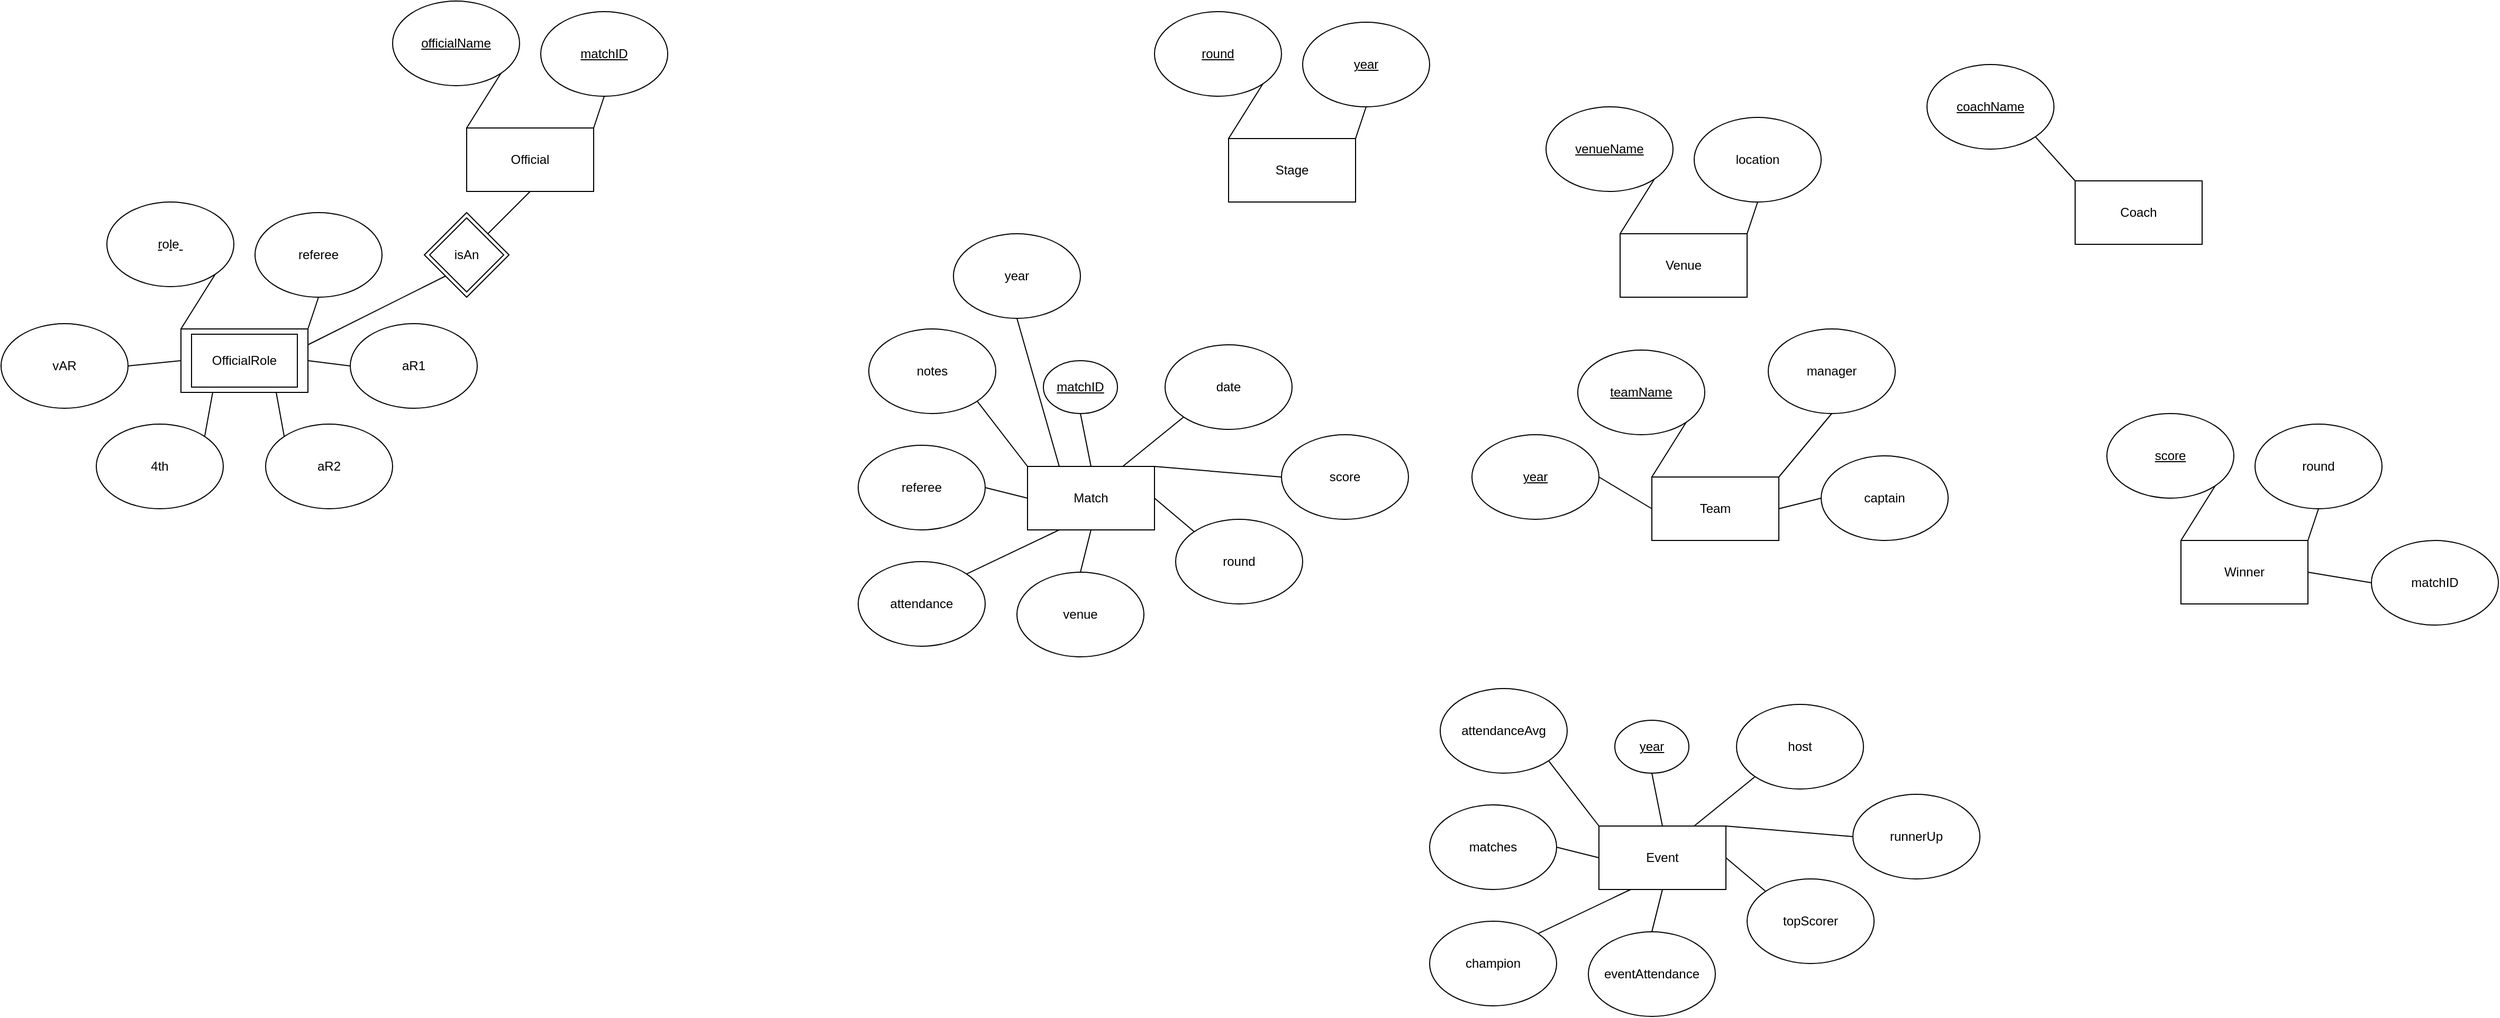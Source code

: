 <mxfile version="22.0.4" type="onedrive">
  <diagram id="R2lEEEUBdFMjLlhIrx00" name="Page-1">
    <mxGraphModel grid="1" page="0" gridSize="10" guides="1" tooltips="1" connect="1" arrows="1" fold="1" pageScale="1" pageWidth="1169" pageHeight="827" background="none" math="0" shadow="0" extFonts="Permanent Marker^https://fonts.googleapis.com/css?family=Permanent+Marker">
      <root>
        <mxCell id="0" />
        <mxCell id="1" parent="0" />
        <mxCell id="NmN2kcjJqzy7AaUxx9Se-1" value="Event" style="rounded=0;whiteSpace=wrap;html=1;" vertex="1" parent="1">
          <mxGeometry x="750" y="80" width="120" height="60" as="geometry" />
        </mxCell>
        <mxCell id="NmN2kcjJqzy7AaUxx9Se-2" value="&lt;u&gt;year&lt;/u&gt;" style="ellipse;whiteSpace=wrap;html=1;" vertex="1" parent="1">
          <mxGeometry x="765" y="-20" width="70" height="50" as="geometry" />
        </mxCell>
        <mxCell id="NmN2kcjJqzy7AaUxx9Se-3" value="" style="endArrow=none;html=1;rounded=0;exitX=0.5;exitY=0;exitDx=0;exitDy=0;entryX=0.5;entryY=1;entryDx=0;entryDy=0;" edge="1" parent="1" source="NmN2kcjJqzy7AaUxx9Se-1" target="NmN2kcjJqzy7AaUxx9Se-2">
          <mxGeometry width="50" height="50" relative="1" as="geometry">
            <mxPoint x="920" y="170" as="sourcePoint" />
            <mxPoint x="970" y="120" as="targetPoint" />
          </mxGeometry>
        </mxCell>
        <mxCell id="NmN2kcjJqzy7AaUxx9Se-4" value="topScorer" style="ellipse;whiteSpace=wrap;html=1;" vertex="1" parent="1">
          <mxGeometry x="890" y="130" width="120" height="80" as="geometry" />
        </mxCell>
        <mxCell id="NmN2kcjJqzy7AaUxx9Se-5" value="runnerUp" style="ellipse;whiteSpace=wrap;html=1;" vertex="1" parent="1">
          <mxGeometry x="990" y="50" width="120" height="80" as="geometry" />
        </mxCell>
        <mxCell id="NmN2kcjJqzy7AaUxx9Se-6" value="champion" style="ellipse;whiteSpace=wrap;html=1;" vertex="1" parent="1">
          <mxGeometry x="590" y="170" width="120" height="80" as="geometry" />
        </mxCell>
        <mxCell id="NmN2kcjJqzy7AaUxx9Se-7" value="matches" style="ellipse;whiteSpace=wrap;html=1;" vertex="1" parent="1">
          <mxGeometry x="590" y="60" width="120" height="80" as="geometry" />
        </mxCell>
        <mxCell id="NmN2kcjJqzy7AaUxx9Se-8" value="attendanceAvg" style="ellipse;whiteSpace=wrap;html=1;" vertex="1" parent="1">
          <mxGeometry x="600" y="-50" width="120" height="80" as="geometry" />
        </mxCell>
        <mxCell id="NmN2kcjJqzy7AaUxx9Se-9" value="eventAttendance" style="ellipse;whiteSpace=wrap;html=1;" vertex="1" parent="1">
          <mxGeometry x="740" y="180" width="120" height="80" as="geometry" />
        </mxCell>
        <mxCell id="NmN2kcjJqzy7AaUxx9Se-10" value="host" style="ellipse;whiteSpace=wrap;html=1;" vertex="1" parent="1">
          <mxGeometry x="880" y="-35" width="120" height="80" as="geometry" />
        </mxCell>
        <mxCell id="NmN2kcjJqzy7AaUxx9Se-11" value="" style="endArrow=none;html=1;rounded=0;entryX=0.75;entryY=0;entryDx=0;entryDy=0;exitX=0;exitY=1;exitDx=0;exitDy=0;" edge="1" parent="1" source="NmN2kcjJqzy7AaUxx9Se-10" target="NmN2kcjJqzy7AaUxx9Se-1">
          <mxGeometry width="50" height="50" relative="1" as="geometry">
            <mxPoint x="920" y="170" as="sourcePoint" />
            <mxPoint x="970" y="120" as="targetPoint" />
          </mxGeometry>
        </mxCell>
        <mxCell id="NmN2kcjJqzy7AaUxx9Se-12" value="" style="endArrow=none;html=1;rounded=0;exitX=1;exitY=0;exitDx=0;exitDy=0;entryX=0;entryY=0.5;entryDx=0;entryDy=0;" edge="1" parent="1" source="NmN2kcjJqzy7AaUxx9Se-1" target="NmN2kcjJqzy7AaUxx9Se-5">
          <mxGeometry width="50" height="50" relative="1" as="geometry">
            <mxPoint x="920" y="170" as="sourcePoint" />
            <mxPoint x="970" y="120" as="targetPoint" />
          </mxGeometry>
        </mxCell>
        <mxCell id="NmN2kcjJqzy7AaUxx9Se-13" value="" style="endArrow=none;html=1;rounded=0;entryX=1;entryY=0.5;entryDx=0;entryDy=0;exitX=0;exitY=0;exitDx=0;exitDy=0;" edge="1" parent="1" source="NmN2kcjJqzy7AaUxx9Se-4" target="NmN2kcjJqzy7AaUxx9Se-1">
          <mxGeometry width="50" height="50" relative="1" as="geometry">
            <mxPoint x="920" y="170" as="sourcePoint" />
            <mxPoint x="970" y="120" as="targetPoint" />
          </mxGeometry>
        </mxCell>
        <mxCell id="NmN2kcjJqzy7AaUxx9Se-14" value="" style="endArrow=none;html=1;rounded=0;entryX=0.5;entryY=1;entryDx=0;entryDy=0;exitX=0.5;exitY=0;exitDx=0;exitDy=0;" edge="1" parent="1" source="NmN2kcjJqzy7AaUxx9Se-9" target="NmN2kcjJqzy7AaUxx9Se-1">
          <mxGeometry width="50" height="50" relative="1" as="geometry">
            <mxPoint x="920" y="170" as="sourcePoint" />
            <mxPoint x="970" y="120" as="targetPoint" />
          </mxGeometry>
        </mxCell>
        <mxCell id="NmN2kcjJqzy7AaUxx9Se-15" value="" style="endArrow=none;html=1;rounded=0;entryX=0.25;entryY=1;entryDx=0;entryDy=0;exitX=1;exitY=0;exitDx=0;exitDy=0;" edge="1" parent="1" source="NmN2kcjJqzy7AaUxx9Se-6" target="NmN2kcjJqzy7AaUxx9Se-1">
          <mxGeometry width="50" height="50" relative="1" as="geometry">
            <mxPoint x="920" y="170" as="sourcePoint" />
            <mxPoint x="970" y="120" as="targetPoint" />
          </mxGeometry>
        </mxCell>
        <mxCell id="NmN2kcjJqzy7AaUxx9Se-16" value="" style="endArrow=none;html=1;rounded=0;entryX=0;entryY=0.5;entryDx=0;entryDy=0;exitX=1;exitY=0.5;exitDx=0;exitDy=0;" edge="1" parent="1" source="NmN2kcjJqzy7AaUxx9Se-7" target="NmN2kcjJqzy7AaUxx9Se-1">
          <mxGeometry width="50" height="50" relative="1" as="geometry">
            <mxPoint x="920" y="170" as="sourcePoint" />
            <mxPoint x="970" y="120" as="targetPoint" />
          </mxGeometry>
        </mxCell>
        <mxCell id="NmN2kcjJqzy7AaUxx9Se-17" value="" style="endArrow=none;html=1;rounded=0;entryX=0;entryY=0;entryDx=0;entryDy=0;exitX=1;exitY=1;exitDx=0;exitDy=0;" edge="1" parent="1" source="NmN2kcjJqzy7AaUxx9Se-8" target="NmN2kcjJqzy7AaUxx9Se-1">
          <mxGeometry width="50" height="50" relative="1" as="geometry">
            <mxPoint x="920" y="170" as="sourcePoint" />
            <mxPoint x="970" y="120" as="targetPoint" />
          </mxGeometry>
        </mxCell>
        <mxCell id="NmN2kcjJqzy7AaUxx9Se-18" value="Match" style="rounded=0;whiteSpace=wrap;html=1;" vertex="1" parent="1">
          <mxGeometry x="210" y="-260" width="120" height="60" as="geometry" />
        </mxCell>
        <mxCell id="NmN2kcjJqzy7AaUxx9Se-19" value="&lt;u&gt;matchID&lt;/u&gt;" style="ellipse;whiteSpace=wrap;html=1;" vertex="1" parent="1">
          <mxGeometry x="225" y="-360" width="70" height="50" as="geometry" />
        </mxCell>
        <mxCell id="NmN2kcjJqzy7AaUxx9Se-20" value="" style="endArrow=none;html=1;rounded=0;exitX=0.5;exitY=0;exitDx=0;exitDy=0;entryX=0.5;entryY=1;entryDx=0;entryDy=0;" edge="1" parent="1" source="NmN2kcjJqzy7AaUxx9Se-18" target="NmN2kcjJqzy7AaUxx9Se-19">
          <mxGeometry width="50" height="50" relative="1" as="geometry">
            <mxPoint x="380" y="-170" as="sourcePoint" />
            <mxPoint x="430" y="-220" as="targetPoint" />
          </mxGeometry>
        </mxCell>
        <mxCell id="NmN2kcjJqzy7AaUxx9Se-21" value="round" style="ellipse;whiteSpace=wrap;html=1;" vertex="1" parent="1">
          <mxGeometry x="350" y="-210" width="120" height="80" as="geometry" />
        </mxCell>
        <mxCell id="NmN2kcjJqzy7AaUxx9Se-22" value="score" style="ellipse;whiteSpace=wrap;html=1;" vertex="1" parent="1">
          <mxGeometry x="450" y="-290" width="120" height="80" as="geometry" />
        </mxCell>
        <mxCell id="NmN2kcjJqzy7AaUxx9Se-23" value="attendance" style="ellipse;whiteSpace=wrap;html=1;" vertex="1" parent="1">
          <mxGeometry x="50" y="-170" width="120" height="80" as="geometry" />
        </mxCell>
        <mxCell id="NmN2kcjJqzy7AaUxx9Se-24" value="referee" style="ellipse;whiteSpace=wrap;html=1;" vertex="1" parent="1">
          <mxGeometry x="50" y="-280" width="120" height="80" as="geometry" />
        </mxCell>
        <mxCell id="NmN2kcjJqzy7AaUxx9Se-25" value="notes" style="ellipse;whiteSpace=wrap;html=1;" vertex="1" parent="1">
          <mxGeometry x="60" y="-390" width="120" height="80" as="geometry" />
        </mxCell>
        <mxCell id="NmN2kcjJqzy7AaUxx9Se-26" value="venue" style="ellipse;whiteSpace=wrap;html=1;" vertex="1" parent="1">
          <mxGeometry x="200" y="-160" width="120" height="80" as="geometry" />
        </mxCell>
        <mxCell id="NmN2kcjJqzy7AaUxx9Se-27" value="date" style="ellipse;whiteSpace=wrap;html=1;" vertex="1" parent="1">
          <mxGeometry x="340" y="-375" width="120" height="80" as="geometry" />
        </mxCell>
        <mxCell id="NmN2kcjJqzy7AaUxx9Se-28" value="" style="endArrow=none;html=1;rounded=0;entryX=0.75;entryY=0;entryDx=0;entryDy=0;exitX=0;exitY=1;exitDx=0;exitDy=0;" edge="1" parent="1" source="NmN2kcjJqzy7AaUxx9Se-27" target="NmN2kcjJqzy7AaUxx9Se-18">
          <mxGeometry width="50" height="50" relative="1" as="geometry">
            <mxPoint x="380" y="-170" as="sourcePoint" />
            <mxPoint x="430" y="-220" as="targetPoint" />
          </mxGeometry>
        </mxCell>
        <mxCell id="NmN2kcjJqzy7AaUxx9Se-29" value="" style="endArrow=none;html=1;rounded=0;exitX=1;exitY=0;exitDx=0;exitDy=0;entryX=0;entryY=0.5;entryDx=0;entryDy=0;" edge="1" parent="1" source="NmN2kcjJqzy7AaUxx9Se-18" target="NmN2kcjJqzy7AaUxx9Se-22">
          <mxGeometry width="50" height="50" relative="1" as="geometry">
            <mxPoint x="380" y="-170" as="sourcePoint" />
            <mxPoint x="430" y="-220" as="targetPoint" />
          </mxGeometry>
        </mxCell>
        <mxCell id="NmN2kcjJqzy7AaUxx9Se-30" value="" style="endArrow=none;html=1;rounded=0;entryX=1;entryY=0.5;entryDx=0;entryDy=0;exitX=0;exitY=0;exitDx=0;exitDy=0;" edge="1" parent="1" source="NmN2kcjJqzy7AaUxx9Se-21" target="NmN2kcjJqzy7AaUxx9Se-18">
          <mxGeometry width="50" height="50" relative="1" as="geometry">
            <mxPoint x="380" y="-170" as="sourcePoint" />
            <mxPoint x="430" y="-220" as="targetPoint" />
          </mxGeometry>
        </mxCell>
        <mxCell id="NmN2kcjJqzy7AaUxx9Se-31" value="" style="endArrow=none;html=1;rounded=0;entryX=0.5;entryY=1;entryDx=0;entryDy=0;exitX=0.5;exitY=0;exitDx=0;exitDy=0;" edge="1" parent="1" source="NmN2kcjJqzy7AaUxx9Se-26" target="NmN2kcjJqzy7AaUxx9Se-18">
          <mxGeometry width="50" height="50" relative="1" as="geometry">
            <mxPoint x="380" y="-170" as="sourcePoint" />
            <mxPoint x="430" y="-220" as="targetPoint" />
          </mxGeometry>
        </mxCell>
        <mxCell id="NmN2kcjJqzy7AaUxx9Se-32" value="" style="endArrow=none;html=1;rounded=0;entryX=0.25;entryY=1;entryDx=0;entryDy=0;exitX=1;exitY=0;exitDx=0;exitDy=0;" edge="1" parent="1" source="NmN2kcjJqzy7AaUxx9Se-23" target="NmN2kcjJqzy7AaUxx9Se-18">
          <mxGeometry width="50" height="50" relative="1" as="geometry">
            <mxPoint x="380" y="-170" as="sourcePoint" />
            <mxPoint x="430" y="-220" as="targetPoint" />
          </mxGeometry>
        </mxCell>
        <mxCell id="NmN2kcjJqzy7AaUxx9Se-33" value="" style="endArrow=none;html=1;rounded=0;entryX=0;entryY=0.5;entryDx=0;entryDy=0;exitX=1;exitY=0.5;exitDx=0;exitDy=0;" edge="1" parent="1" source="NmN2kcjJqzy7AaUxx9Se-24" target="NmN2kcjJqzy7AaUxx9Se-18">
          <mxGeometry width="50" height="50" relative="1" as="geometry">
            <mxPoint x="380" y="-170" as="sourcePoint" />
            <mxPoint x="430" y="-220" as="targetPoint" />
          </mxGeometry>
        </mxCell>
        <mxCell id="NmN2kcjJqzy7AaUxx9Se-34" value="" style="endArrow=none;html=1;rounded=0;entryX=0;entryY=0;entryDx=0;entryDy=0;exitX=1;exitY=1;exitDx=0;exitDy=0;" edge="1" parent="1" source="NmN2kcjJqzy7AaUxx9Se-25" target="NmN2kcjJqzy7AaUxx9Se-18">
          <mxGeometry width="50" height="50" relative="1" as="geometry">
            <mxPoint x="380" y="-170" as="sourcePoint" />
            <mxPoint x="430" y="-220" as="targetPoint" />
          </mxGeometry>
        </mxCell>
        <mxCell id="NmN2kcjJqzy7AaUxx9Se-35" value="year" style="ellipse;whiteSpace=wrap;html=1;" vertex="1" parent="1">
          <mxGeometry x="140" y="-480" width="120" height="80" as="geometry" />
        </mxCell>
        <mxCell id="NmN2kcjJqzy7AaUxx9Se-36" value="" style="endArrow=none;html=1;rounded=0;exitX=0.25;exitY=0;exitDx=0;exitDy=0;entryX=0.5;entryY=1;entryDx=0;entryDy=0;" edge="1" parent="1" source="NmN2kcjJqzy7AaUxx9Se-18" target="NmN2kcjJqzy7AaUxx9Se-35">
          <mxGeometry width="50" height="50" relative="1" as="geometry">
            <mxPoint x="460" y="-230" as="sourcePoint" />
            <mxPoint x="510" y="-280" as="targetPoint" />
          </mxGeometry>
        </mxCell>
        <mxCell id="NmN2kcjJqzy7AaUxx9Se-37" value="Venue" style="rounded=0;whiteSpace=wrap;html=1;" vertex="1" parent="1">
          <mxGeometry x="770" y="-480" width="120" height="60" as="geometry" />
        </mxCell>
        <mxCell id="NmN2kcjJqzy7AaUxx9Se-38" value="&lt;u&gt;venueName&lt;/u&gt;" style="ellipse;whiteSpace=wrap;html=1;" vertex="1" parent="1">
          <mxGeometry x="700" y="-600" width="120" height="80" as="geometry" />
        </mxCell>
        <mxCell id="NmN2kcjJqzy7AaUxx9Se-39" value="location" style="ellipse;whiteSpace=wrap;html=1;" vertex="1" parent="1">
          <mxGeometry x="840" y="-590" width="120" height="80" as="geometry" />
        </mxCell>
        <mxCell id="NmN2kcjJqzy7AaUxx9Se-40" value="" style="endArrow=none;html=1;rounded=0;entryX=0;entryY=0;entryDx=0;entryDy=0;exitX=1;exitY=1;exitDx=0;exitDy=0;" edge="1" parent="1" source="NmN2kcjJqzy7AaUxx9Se-38" target="NmN2kcjJqzy7AaUxx9Se-37">
          <mxGeometry width="50" height="50" relative="1" as="geometry">
            <mxPoint x="460" y="-230" as="sourcePoint" />
            <mxPoint x="510" y="-280" as="targetPoint" />
          </mxGeometry>
        </mxCell>
        <mxCell id="NmN2kcjJqzy7AaUxx9Se-41" value="" style="endArrow=none;html=1;rounded=0;entryX=1;entryY=0;entryDx=0;entryDy=0;exitX=0.5;exitY=1;exitDx=0;exitDy=0;" edge="1" parent="1" source="NmN2kcjJqzy7AaUxx9Se-39" target="NmN2kcjJqzy7AaUxx9Se-37">
          <mxGeometry width="50" height="50" relative="1" as="geometry">
            <mxPoint x="460" y="-230" as="sourcePoint" />
            <mxPoint x="510" y="-280" as="targetPoint" />
          </mxGeometry>
        </mxCell>
        <mxCell id="NmN2kcjJqzy7AaUxx9Se-42" value="Team" style="rounded=0;whiteSpace=wrap;html=1;" vertex="1" parent="1">
          <mxGeometry x="800" y="-250" width="120" height="60" as="geometry" />
        </mxCell>
        <mxCell id="NmN2kcjJqzy7AaUxx9Se-43" value="&lt;u&gt;teamName&lt;/u&gt;" style="ellipse;whiteSpace=wrap;html=1;" vertex="1" parent="1">
          <mxGeometry x="730" y="-370" width="120" height="80" as="geometry" />
        </mxCell>
        <mxCell id="NmN2kcjJqzy7AaUxx9Se-44" value="manager" style="ellipse;whiteSpace=wrap;html=1;" vertex="1" parent="1">
          <mxGeometry x="910" y="-390" width="120" height="80" as="geometry" />
        </mxCell>
        <mxCell id="NmN2kcjJqzy7AaUxx9Se-45" value="" style="endArrow=none;html=1;rounded=0;entryX=0;entryY=0;entryDx=0;entryDy=0;exitX=1;exitY=1;exitDx=0;exitDy=0;" edge="1" parent="1" source="NmN2kcjJqzy7AaUxx9Se-43" target="NmN2kcjJqzy7AaUxx9Se-42">
          <mxGeometry width="50" height="50" relative="1" as="geometry">
            <mxPoint x="490" as="sourcePoint" />
            <mxPoint x="540" y="-50" as="targetPoint" />
          </mxGeometry>
        </mxCell>
        <mxCell id="NmN2kcjJqzy7AaUxx9Se-46" value="" style="endArrow=none;html=1;rounded=0;entryX=1;entryY=0;entryDx=0;entryDy=0;exitX=0.5;exitY=1;exitDx=0;exitDy=0;" edge="1" parent="1" source="NmN2kcjJqzy7AaUxx9Se-44" target="NmN2kcjJqzy7AaUxx9Se-42">
          <mxGeometry width="50" height="50" relative="1" as="geometry">
            <mxPoint x="490" as="sourcePoint" />
            <mxPoint x="540" y="-50" as="targetPoint" />
          </mxGeometry>
        </mxCell>
        <mxCell id="NmN2kcjJqzy7AaUxx9Se-47" value="&lt;u&gt;year&lt;/u&gt;" style="ellipse;whiteSpace=wrap;html=1;" vertex="1" parent="1">
          <mxGeometry x="630" y="-290" width="120" height="80" as="geometry" />
        </mxCell>
        <mxCell id="NmN2kcjJqzy7AaUxx9Se-48" value="captain" style="ellipse;whiteSpace=wrap;html=1;" vertex="1" parent="1">
          <mxGeometry x="960" y="-270" width="120" height="80" as="geometry" />
        </mxCell>
        <mxCell id="NmN2kcjJqzy7AaUxx9Se-49" value="" style="endArrow=none;html=1;rounded=0;entryX=1;entryY=0.5;entryDx=0;entryDy=0;exitX=0;exitY=0.5;exitDx=0;exitDy=0;" edge="1" parent="1" source="NmN2kcjJqzy7AaUxx9Se-42" target="NmN2kcjJqzy7AaUxx9Se-47">
          <mxGeometry width="50" height="50" relative="1" as="geometry">
            <mxPoint x="460" y="-230" as="sourcePoint" />
            <mxPoint x="510" y="-280" as="targetPoint" />
          </mxGeometry>
        </mxCell>
        <mxCell id="NmN2kcjJqzy7AaUxx9Se-50" value="" style="endArrow=none;html=1;rounded=0;exitX=1;exitY=0.5;exitDx=0;exitDy=0;entryX=0;entryY=0.5;entryDx=0;entryDy=0;" edge="1" parent="1" source="NmN2kcjJqzy7AaUxx9Se-42" target="NmN2kcjJqzy7AaUxx9Se-48">
          <mxGeometry width="50" height="50" relative="1" as="geometry">
            <mxPoint x="460" y="-230" as="sourcePoint" />
            <mxPoint x="510" y="-280" as="targetPoint" />
          </mxGeometry>
        </mxCell>
        <mxCell id="NmN2kcjJqzy7AaUxx9Se-51" value="Coach" style="rounded=0;whiteSpace=wrap;html=1;" vertex="1" parent="1">
          <mxGeometry x="1200" y="-530" width="120" height="60" as="geometry" />
        </mxCell>
        <mxCell id="NmN2kcjJqzy7AaUxx9Se-52" value="&lt;u&gt;coachName&lt;/u&gt;" style="ellipse;whiteSpace=wrap;html=1;" vertex="1" parent="1">
          <mxGeometry x="1060" y="-640" width="120" height="80" as="geometry" />
        </mxCell>
        <mxCell id="NmN2kcjJqzy7AaUxx9Se-54" value="" style="endArrow=none;html=1;rounded=0;entryX=0;entryY=0;entryDx=0;entryDy=0;exitX=1;exitY=1;exitDx=0;exitDy=0;" edge="1" parent="1" source="NmN2kcjJqzy7AaUxx9Se-52" target="NmN2kcjJqzy7AaUxx9Se-51">
          <mxGeometry width="50" height="50" relative="1" as="geometry">
            <mxPoint x="890" y="-280" as="sourcePoint" />
            <mxPoint x="940" y="-330" as="targetPoint" />
          </mxGeometry>
        </mxCell>
        <mxCell id="NmN2kcjJqzy7AaUxx9Se-56" value="Stage" style="rounded=0;whiteSpace=wrap;html=1;" vertex="1" parent="1">
          <mxGeometry x="400" y="-570" width="120" height="60" as="geometry" />
        </mxCell>
        <mxCell id="NmN2kcjJqzy7AaUxx9Se-57" value="&lt;u&gt;round&lt;/u&gt;" style="ellipse;whiteSpace=wrap;html=1;" vertex="1" parent="1">
          <mxGeometry x="330" y="-690" width="120" height="80" as="geometry" />
        </mxCell>
        <mxCell id="NmN2kcjJqzy7AaUxx9Se-58" value="&lt;u&gt;year&lt;/u&gt;" style="ellipse;whiteSpace=wrap;html=1;" vertex="1" parent="1">
          <mxGeometry x="470" y="-680" width="120" height="80" as="geometry" />
        </mxCell>
        <mxCell id="NmN2kcjJqzy7AaUxx9Se-59" value="" style="endArrow=none;html=1;rounded=0;entryX=0;entryY=0;entryDx=0;entryDy=0;exitX=1;exitY=1;exitDx=0;exitDy=0;" edge="1" parent="1" source="NmN2kcjJqzy7AaUxx9Se-57" target="NmN2kcjJqzy7AaUxx9Se-56">
          <mxGeometry width="50" height="50" relative="1" as="geometry">
            <mxPoint x="90" y="-320" as="sourcePoint" />
            <mxPoint x="140" y="-370" as="targetPoint" />
          </mxGeometry>
        </mxCell>
        <mxCell id="NmN2kcjJqzy7AaUxx9Se-60" value="" style="endArrow=none;html=1;rounded=0;entryX=1;entryY=0;entryDx=0;entryDy=0;exitX=0.5;exitY=1;exitDx=0;exitDy=0;" edge="1" parent="1" source="NmN2kcjJqzy7AaUxx9Se-58" target="NmN2kcjJqzy7AaUxx9Se-56">
          <mxGeometry width="50" height="50" relative="1" as="geometry">
            <mxPoint x="90" y="-320" as="sourcePoint" />
            <mxPoint x="140" y="-370" as="targetPoint" />
          </mxGeometry>
        </mxCell>
        <mxCell id="NmN2kcjJqzy7AaUxx9Se-61" value="Winner" style="rounded=0;whiteSpace=wrap;html=1;" vertex="1" parent="1">
          <mxGeometry x="1300" y="-190" width="120" height="60" as="geometry" />
        </mxCell>
        <mxCell id="NmN2kcjJqzy7AaUxx9Se-62" value="&lt;u&gt;score&lt;/u&gt;" style="ellipse;whiteSpace=wrap;html=1;" vertex="1" parent="1">
          <mxGeometry x="1230" y="-310" width="120" height="80" as="geometry" />
        </mxCell>
        <mxCell id="NmN2kcjJqzy7AaUxx9Se-63" value="round" style="ellipse;whiteSpace=wrap;html=1;" vertex="1" parent="1">
          <mxGeometry x="1370" y="-300" width="120" height="80" as="geometry" />
        </mxCell>
        <mxCell id="NmN2kcjJqzy7AaUxx9Se-64" value="" style="endArrow=none;html=1;rounded=0;entryX=0;entryY=0;entryDx=0;entryDy=0;exitX=1;exitY=1;exitDx=0;exitDy=0;" edge="1" parent="1" source="NmN2kcjJqzy7AaUxx9Se-62" target="NmN2kcjJqzy7AaUxx9Se-61">
          <mxGeometry width="50" height="50" relative="1" as="geometry">
            <mxPoint x="990" y="60" as="sourcePoint" />
            <mxPoint x="1040" y="10" as="targetPoint" />
          </mxGeometry>
        </mxCell>
        <mxCell id="NmN2kcjJqzy7AaUxx9Se-65" value="" style="endArrow=none;html=1;rounded=0;entryX=1;entryY=0;entryDx=0;entryDy=0;exitX=0.5;exitY=1;exitDx=0;exitDy=0;" edge="1" parent="1" source="NmN2kcjJqzy7AaUxx9Se-63" target="NmN2kcjJqzy7AaUxx9Se-61">
          <mxGeometry width="50" height="50" relative="1" as="geometry">
            <mxPoint x="990" y="60" as="sourcePoint" />
            <mxPoint x="1040" y="10" as="targetPoint" />
          </mxGeometry>
        </mxCell>
        <mxCell id="NmN2kcjJqzy7AaUxx9Se-66" value="matchID" style="ellipse;whiteSpace=wrap;html=1;" vertex="1" parent="1">
          <mxGeometry x="1480" y="-190" width="120" height="80" as="geometry" />
        </mxCell>
        <mxCell id="NmN2kcjJqzy7AaUxx9Se-67" value="" style="endArrow=none;html=1;rounded=0;entryX=0;entryY=0.5;entryDx=0;entryDy=0;exitX=1;exitY=0.5;exitDx=0;exitDy=0;" edge="1" parent="1" source="NmN2kcjJqzy7AaUxx9Se-61" target="NmN2kcjJqzy7AaUxx9Se-66">
          <mxGeometry width="50" height="50" relative="1" as="geometry">
            <mxPoint x="920" y="-340" as="sourcePoint" />
            <mxPoint x="970" y="-390" as="targetPoint" />
          </mxGeometry>
        </mxCell>
        <mxCell id="NmN2kcjJqzy7AaUxx9Se-68" value="Official" style="rounded=0;whiteSpace=wrap;html=1;" vertex="1" parent="1">
          <mxGeometry x="-320" y="-580" width="120" height="60" as="geometry" />
        </mxCell>
        <mxCell id="NmN2kcjJqzy7AaUxx9Se-69" value="&lt;u&gt;officialName&lt;/u&gt;" style="ellipse;whiteSpace=wrap;html=1;" vertex="1" parent="1">
          <mxGeometry x="-390" y="-700" width="120" height="80" as="geometry" />
        </mxCell>
        <mxCell id="NmN2kcjJqzy7AaUxx9Se-70" value="&lt;u&gt;matchID&lt;/u&gt;" style="ellipse;whiteSpace=wrap;html=1;" vertex="1" parent="1">
          <mxGeometry x="-250" y="-690" width="120" height="80" as="geometry" />
        </mxCell>
        <mxCell id="NmN2kcjJqzy7AaUxx9Se-71" value="" style="endArrow=none;html=1;rounded=0;entryX=0;entryY=0;entryDx=0;entryDy=0;exitX=1;exitY=1;exitDx=0;exitDy=0;" edge="1" parent="1" source="NmN2kcjJqzy7AaUxx9Se-69" target="NmN2kcjJqzy7AaUxx9Se-68">
          <mxGeometry width="50" height="50" relative="1" as="geometry">
            <mxPoint x="-630" y="-330" as="sourcePoint" />
            <mxPoint x="-580" y="-380" as="targetPoint" />
          </mxGeometry>
        </mxCell>
        <mxCell id="NmN2kcjJqzy7AaUxx9Se-72" value="" style="endArrow=none;html=1;rounded=0;entryX=1;entryY=0;entryDx=0;entryDy=0;exitX=0.5;exitY=1;exitDx=0;exitDy=0;" edge="1" parent="1" source="NmN2kcjJqzy7AaUxx9Se-70" target="NmN2kcjJqzy7AaUxx9Se-68">
          <mxGeometry width="50" height="50" relative="1" as="geometry">
            <mxPoint x="-630" y="-330" as="sourcePoint" />
            <mxPoint x="-580" y="-380" as="targetPoint" />
          </mxGeometry>
        </mxCell>
        <mxCell id="NmN2kcjJqzy7AaUxx9Se-74" value="&lt;u&gt;r&lt;/u&gt;o&lt;u&gt;l&lt;/u&gt;e&lt;u&gt;&amp;nbsp;&lt;/u&gt;" style="ellipse;whiteSpace=wrap;html=1;fontStyle=0;" vertex="1" parent="1">
          <mxGeometry x="-660" y="-510" width="120" height="80" as="geometry" />
        </mxCell>
        <mxCell id="NmN2kcjJqzy7AaUxx9Se-75" value="referee" style="ellipse;whiteSpace=wrap;html=1;" vertex="1" parent="1">
          <mxGeometry x="-520" y="-500" width="120" height="80" as="geometry" />
        </mxCell>
        <mxCell id="NmN2kcjJqzy7AaUxx9Se-76" value="" style="endArrow=none;html=1;rounded=0;entryX=0;entryY=0;entryDx=0;entryDy=0;exitX=1;exitY=1;exitDx=0;exitDy=0;" edge="1" parent="1" source="NmN2kcjJqzy7AaUxx9Se-74" target="NmN2kcjJqzy7AaUxx9Se-73">
          <mxGeometry width="50" height="50" relative="1" as="geometry">
            <mxPoint x="-900" y="-140" as="sourcePoint" />
            <mxPoint x="-850" y="-190" as="targetPoint" />
          </mxGeometry>
        </mxCell>
        <mxCell id="NmN2kcjJqzy7AaUxx9Se-77" value="" style="endArrow=none;html=1;rounded=0;entryX=1;entryY=0;entryDx=0;entryDy=0;exitX=0.5;exitY=1;exitDx=0;exitDy=0;" edge="1" parent="1" source="NmN2kcjJqzy7AaUxx9Se-75" target="NmN2kcjJqzy7AaUxx9Se-73">
          <mxGeometry width="50" height="50" relative="1" as="geometry">
            <mxPoint x="-900" y="-140" as="sourcePoint" />
            <mxPoint x="-850" y="-190" as="targetPoint" />
          </mxGeometry>
        </mxCell>
        <mxCell id="NmN2kcjJqzy7AaUxx9Se-79" value="aR1" style="ellipse;whiteSpace=wrap;html=1;" vertex="1" parent="1">
          <mxGeometry x="-430" y="-395" width="120" height="80" as="geometry" />
        </mxCell>
        <mxCell id="NmN2kcjJqzy7AaUxx9Se-80" value="aR2" style="ellipse;whiteSpace=wrap;html=1;" vertex="1" parent="1">
          <mxGeometry x="-510" y="-300" width="120" height="80" as="geometry" />
        </mxCell>
        <mxCell id="NmN2kcjJqzy7AaUxx9Se-81" value="4th" style="ellipse;whiteSpace=wrap;html=1;" vertex="1" parent="1">
          <mxGeometry x="-670" y="-300" width="120" height="80" as="geometry" />
        </mxCell>
        <mxCell id="NmN2kcjJqzy7AaUxx9Se-82" value="vAR" style="ellipse;whiteSpace=wrap;html=1;" vertex="1" parent="1">
          <mxGeometry x="-760" y="-395" width="120" height="80" as="geometry" />
        </mxCell>
        <mxCell id="NmN2kcjJqzy7AaUxx9Se-83" value="" style="endArrow=none;html=1;rounded=0;exitX=1;exitY=0.5;exitDx=0;exitDy=0;entryX=0;entryY=0.5;entryDx=0;entryDy=0;" edge="1" parent="1" source="NmN2kcjJqzy7AaUxx9Se-73" target="NmN2kcjJqzy7AaUxx9Se-79">
          <mxGeometry width="50" height="50" relative="1" as="geometry">
            <mxPoint x="-210" y="-410" as="sourcePoint" />
            <mxPoint x="-120" y="-460" as="targetPoint" />
          </mxGeometry>
        </mxCell>
        <mxCell id="NmN2kcjJqzy7AaUxx9Se-84" value="" style="endArrow=none;html=1;rounded=0;exitX=0.75;exitY=1;exitDx=0;exitDy=0;entryX=0;entryY=0;entryDx=0;entryDy=0;" edge="1" parent="1" source="NmN2kcjJqzy7AaUxx9Se-73" target="NmN2kcjJqzy7AaUxx9Se-80">
          <mxGeometry width="50" height="50" relative="1" as="geometry">
            <mxPoint x="-170" y="-410" as="sourcePoint" />
            <mxPoint x="-120" y="-460" as="targetPoint" />
          </mxGeometry>
        </mxCell>
        <mxCell id="NmN2kcjJqzy7AaUxx9Se-85" value="" style="endArrow=none;html=1;rounded=0;exitX=0.25;exitY=1;exitDx=0;exitDy=0;entryX=1;entryY=0;entryDx=0;entryDy=0;" edge="1" parent="1" source="NmN2kcjJqzy7AaUxx9Se-73" target="NmN2kcjJqzy7AaUxx9Se-81">
          <mxGeometry width="50" height="50" relative="1" as="geometry">
            <mxPoint x="-170" y="-410" as="sourcePoint" />
            <mxPoint x="-120" y="-460" as="targetPoint" />
          </mxGeometry>
        </mxCell>
        <mxCell id="NmN2kcjJqzy7AaUxx9Se-86" value="" style="endArrow=none;html=1;rounded=0;exitX=0;exitY=0.5;exitDx=0;exitDy=0;entryX=1;entryY=0.5;entryDx=0;entryDy=0;" edge="1" parent="1" source="NmN2kcjJqzy7AaUxx9Se-73" target="NmN2kcjJqzy7AaUxx9Se-82">
          <mxGeometry width="50" height="50" relative="1" as="geometry">
            <mxPoint x="-170" y="-410" as="sourcePoint" />
            <mxPoint x="-120" y="-460" as="targetPoint" />
          </mxGeometry>
        </mxCell>
        <mxCell id="NmN2kcjJqzy7AaUxx9Se-89" value="" style="endArrow=none;html=1;rounded=0;exitX=1;exitY=0.25;exitDx=0;exitDy=0;entryX=0;entryY=1;entryDx=0;entryDy=0;" edge="1" parent="1" source="NmN2kcjJqzy7AaUxx9Se-73" target="NmN2kcjJqzy7AaUxx9Se-87">
          <mxGeometry width="50" height="50" relative="1" as="geometry">
            <mxPoint x="-550" y="-420" as="sourcePoint" />
            <mxPoint x="-500" y="-470" as="targetPoint" />
          </mxGeometry>
        </mxCell>
        <mxCell id="NmN2kcjJqzy7AaUxx9Se-90" value="" style="endArrow=none;html=1;rounded=0;entryX=0.5;entryY=1;entryDx=0;entryDy=0;exitX=1;exitY=0;exitDx=0;exitDy=0;" edge="1" parent="1" source="NmN2kcjJqzy7AaUxx9Se-87" target="NmN2kcjJqzy7AaUxx9Se-68">
          <mxGeometry width="50" height="50" relative="1" as="geometry">
            <mxPoint x="-550" y="-420" as="sourcePoint" />
            <mxPoint x="-500" y="-470" as="targetPoint" />
          </mxGeometry>
        </mxCell>
        <mxCell id="NmN2kcjJqzy7AaUxx9Se-91" value="" style="group" connectable="0" vertex="1" parent="1">
          <mxGeometry x="-360" y="-500" width="80" height="80" as="geometry" />
        </mxCell>
        <mxCell id="NmN2kcjJqzy7AaUxx9Se-87" value="" style="rhombus;whiteSpace=wrap;html=1;" vertex="1" parent="NmN2kcjJqzy7AaUxx9Se-91">
          <mxGeometry width="80" height="80" as="geometry" />
        </mxCell>
        <mxCell id="NmN2kcjJqzy7AaUxx9Se-88" value="isAn" style="rhombus;whiteSpace=wrap;html=1;" vertex="1" parent="NmN2kcjJqzy7AaUxx9Se-91">
          <mxGeometry x="5" y="5" width="70" height="70" as="geometry" />
        </mxCell>
        <mxCell id="NmN2kcjJqzy7AaUxx9Se-92" value="" style="group" connectable="0" vertex="1" parent="1">
          <mxGeometry x="-590" y="-390" width="120" height="60" as="geometry" />
        </mxCell>
        <mxCell id="NmN2kcjJqzy7AaUxx9Se-73" value="" style="rounded=0;whiteSpace=wrap;html=1;movable=1;resizable=1;rotatable=1;deletable=1;editable=1;locked=0;connectable=1;" vertex="1" parent="NmN2kcjJqzy7AaUxx9Se-92">
          <mxGeometry width="120" height="60" as="geometry" />
        </mxCell>
        <mxCell id="NmN2kcjJqzy7AaUxx9Se-78" value="OfficialRole" style="rounded=0;whiteSpace=wrap;html=1;movable=1;resizable=1;rotatable=1;deletable=1;editable=1;locked=0;connectable=1;" vertex="1" parent="NmN2kcjJqzy7AaUxx9Se-92">
          <mxGeometry x="10" y="5" width="100" height="50" as="geometry" />
        </mxCell>
      </root>
    </mxGraphModel>
  </diagram>
</mxfile>
